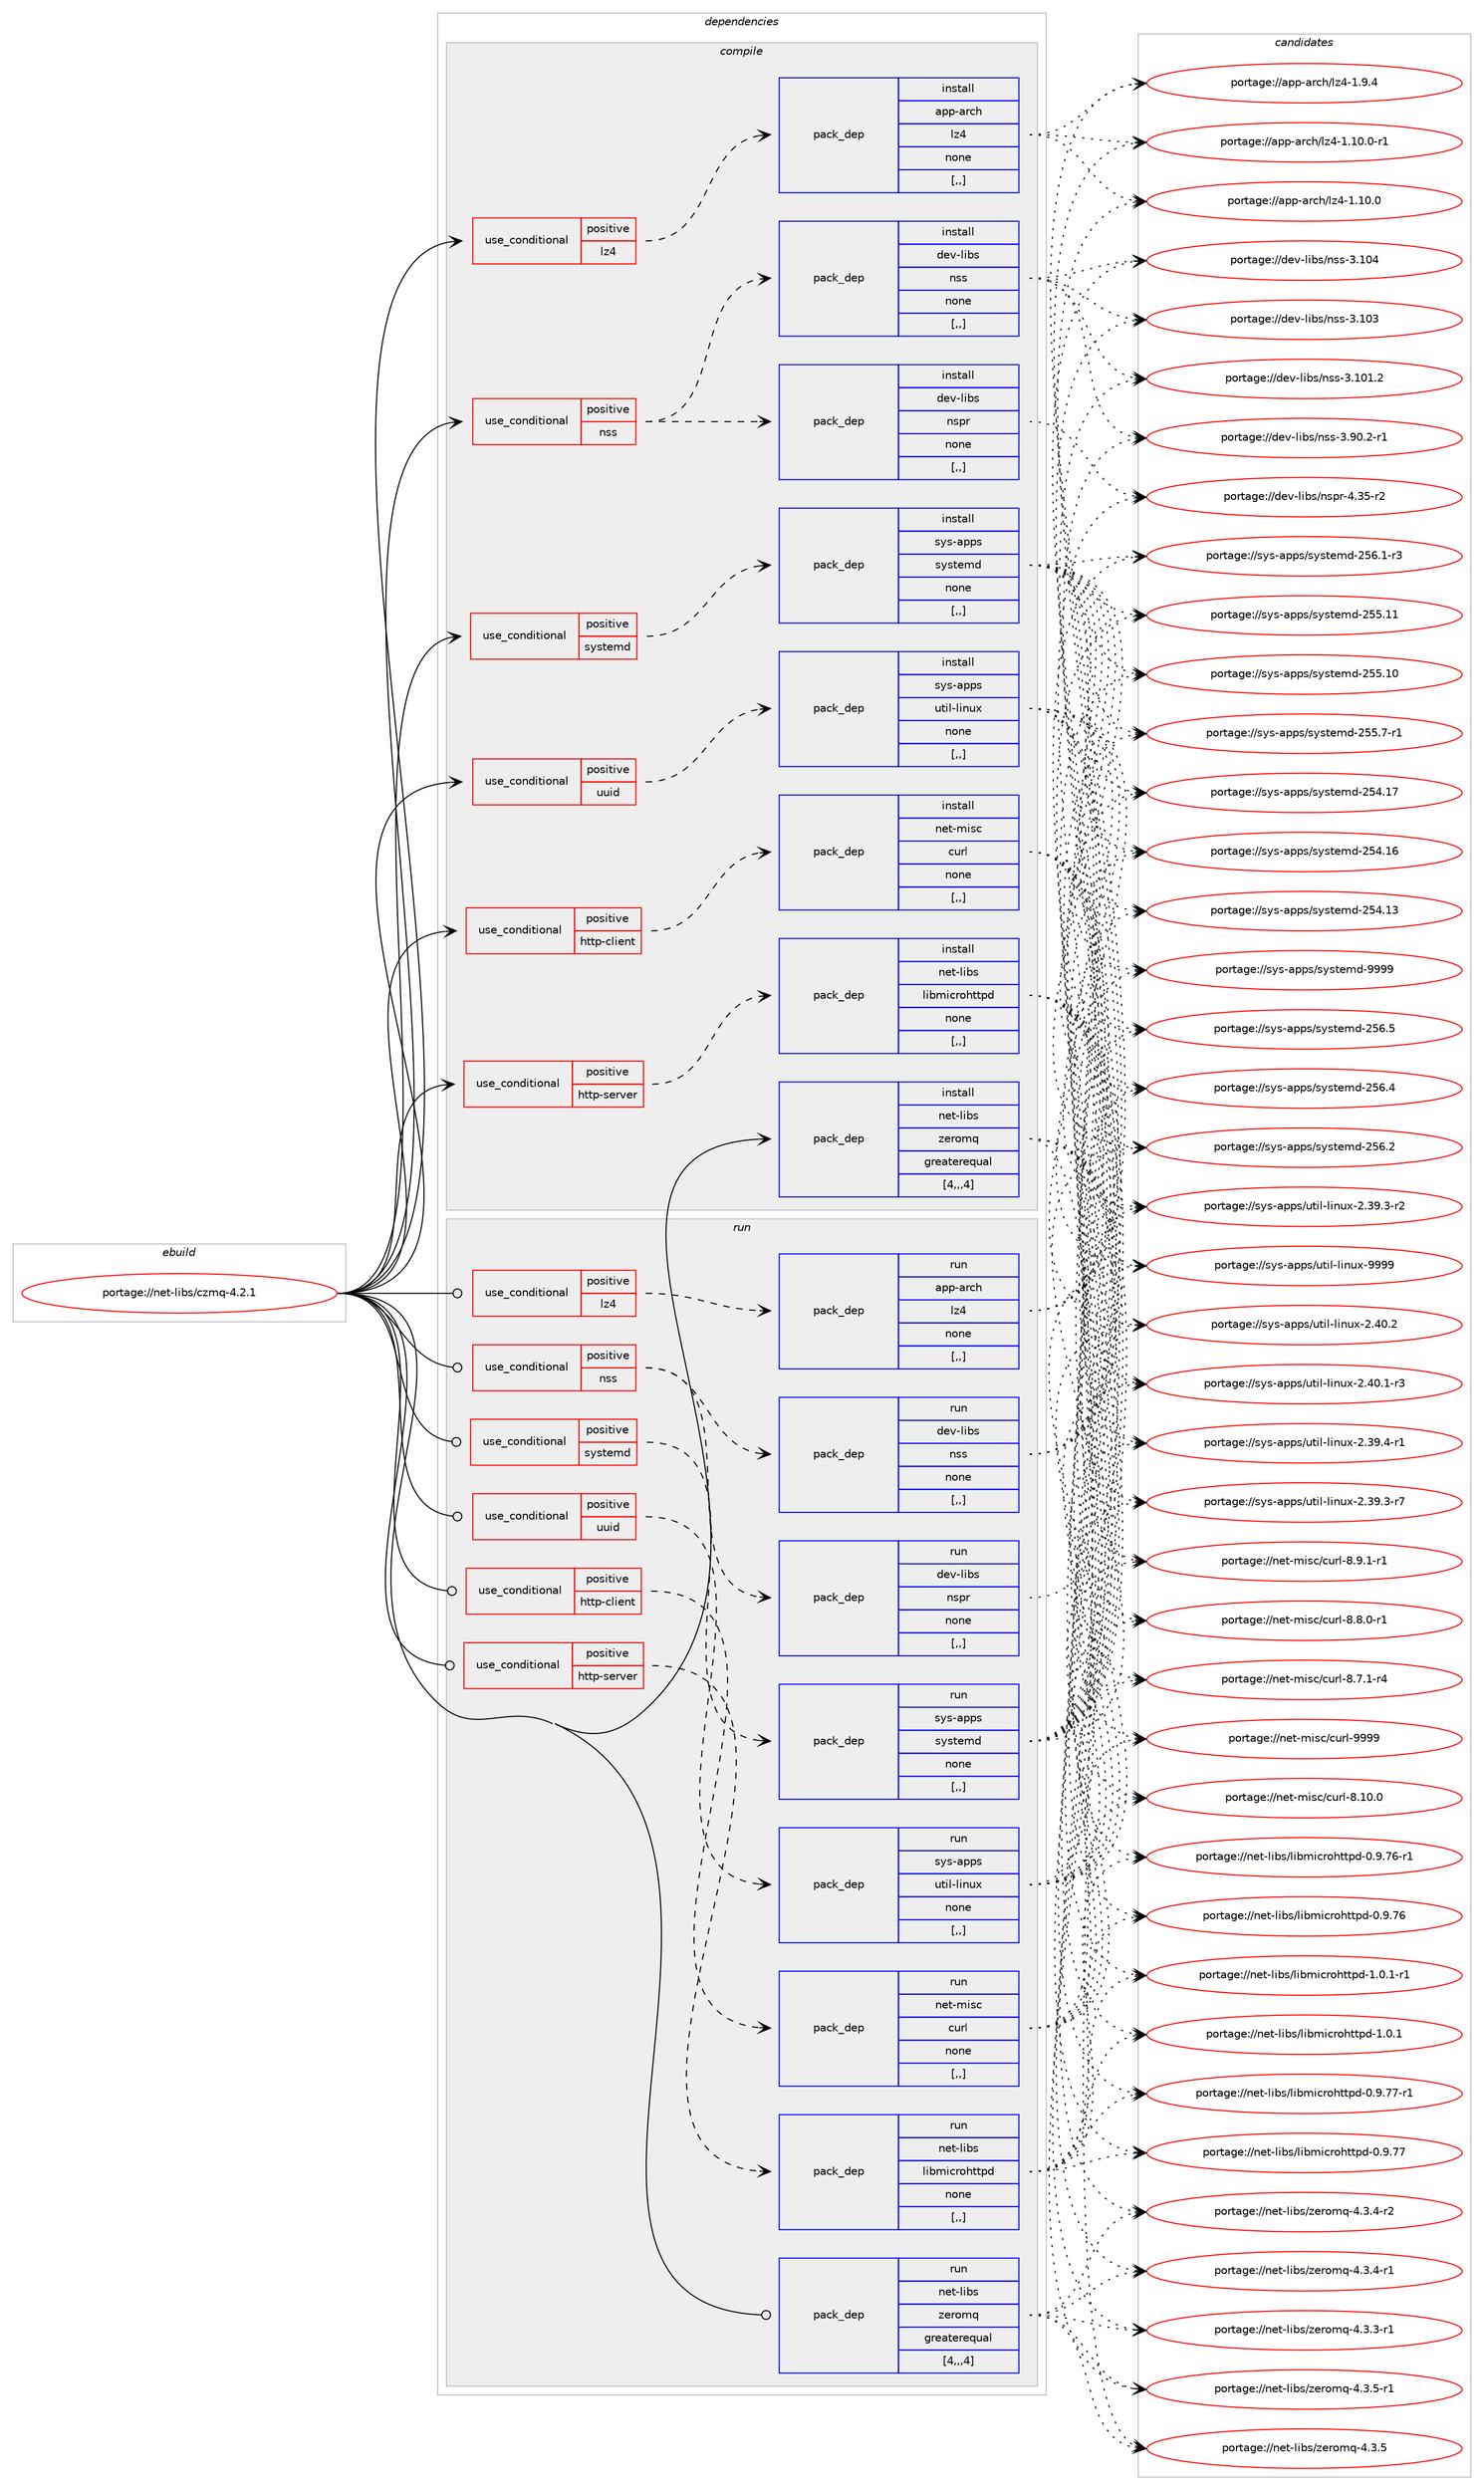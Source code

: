 digraph prolog {

# *************
# Graph options
# *************

newrank=true;
concentrate=true;
compound=true;
graph [rankdir=LR,fontname=Helvetica,fontsize=10,ranksep=1.5];#, ranksep=2.5, nodesep=0.2];
edge  [arrowhead=vee];
node  [fontname=Helvetica,fontsize=10];

# **********
# The ebuild
# **********

subgraph cluster_leftcol {
color=gray;
label=<<i>ebuild</i>>;
id [label="portage://net-libs/czmq-4.2.1", color=red, width=4, href="../net-libs/czmq-4.2.1.svg"];
}

# ****************
# The dependencies
# ****************

subgraph cluster_midcol {
color=gray;
label=<<i>dependencies</i>>;
subgraph cluster_compile {
fillcolor="#eeeeee";
style=filled;
label=<<i>compile</i>>;
subgraph cond2479 {
dependency6404 [label=<<TABLE BORDER="0" CELLBORDER="1" CELLSPACING="0" CELLPADDING="4"><TR><TD ROWSPAN="3" CELLPADDING="10">use_conditional</TD></TR><TR><TD>positive</TD></TR><TR><TD>http-client</TD></TR></TABLE>>, shape=none, color=red];
subgraph pack3908 {
dependency6405 [label=<<TABLE BORDER="0" CELLBORDER="1" CELLSPACING="0" CELLPADDING="4" WIDTH="220"><TR><TD ROWSPAN="6" CELLPADDING="30">pack_dep</TD></TR><TR><TD WIDTH="110">install</TD></TR><TR><TD>net-misc</TD></TR><TR><TD>curl</TD></TR><TR><TD>none</TD></TR><TR><TD>[,,]</TD></TR></TABLE>>, shape=none, color=blue];
}
dependency6404:e -> dependency6405:w [weight=20,style="dashed",arrowhead="vee"];
}
id:e -> dependency6404:w [weight=20,style="solid",arrowhead="vee"];
subgraph cond2480 {
dependency6406 [label=<<TABLE BORDER="0" CELLBORDER="1" CELLSPACING="0" CELLPADDING="4"><TR><TD ROWSPAN="3" CELLPADDING="10">use_conditional</TD></TR><TR><TD>positive</TD></TR><TR><TD>http-server</TD></TR></TABLE>>, shape=none, color=red];
subgraph pack3909 {
dependency6407 [label=<<TABLE BORDER="0" CELLBORDER="1" CELLSPACING="0" CELLPADDING="4" WIDTH="220"><TR><TD ROWSPAN="6" CELLPADDING="30">pack_dep</TD></TR><TR><TD WIDTH="110">install</TD></TR><TR><TD>net-libs</TD></TR><TR><TD>libmicrohttpd</TD></TR><TR><TD>none</TD></TR><TR><TD>[,,]</TD></TR></TABLE>>, shape=none, color=blue];
}
dependency6406:e -> dependency6407:w [weight=20,style="dashed",arrowhead="vee"];
}
id:e -> dependency6406:w [weight=20,style="solid",arrowhead="vee"];
subgraph cond2481 {
dependency6408 [label=<<TABLE BORDER="0" CELLBORDER="1" CELLSPACING="0" CELLPADDING="4"><TR><TD ROWSPAN="3" CELLPADDING="10">use_conditional</TD></TR><TR><TD>positive</TD></TR><TR><TD>lz4</TD></TR></TABLE>>, shape=none, color=red];
subgraph pack3910 {
dependency6409 [label=<<TABLE BORDER="0" CELLBORDER="1" CELLSPACING="0" CELLPADDING="4" WIDTH="220"><TR><TD ROWSPAN="6" CELLPADDING="30">pack_dep</TD></TR><TR><TD WIDTH="110">install</TD></TR><TR><TD>app-arch</TD></TR><TR><TD>lz4</TD></TR><TR><TD>none</TD></TR><TR><TD>[,,]</TD></TR></TABLE>>, shape=none, color=blue];
}
dependency6408:e -> dependency6409:w [weight=20,style="dashed",arrowhead="vee"];
}
id:e -> dependency6408:w [weight=20,style="solid",arrowhead="vee"];
subgraph cond2482 {
dependency6410 [label=<<TABLE BORDER="0" CELLBORDER="1" CELLSPACING="0" CELLPADDING="4"><TR><TD ROWSPAN="3" CELLPADDING="10">use_conditional</TD></TR><TR><TD>positive</TD></TR><TR><TD>nss</TD></TR></TABLE>>, shape=none, color=red];
subgraph pack3911 {
dependency6411 [label=<<TABLE BORDER="0" CELLBORDER="1" CELLSPACING="0" CELLPADDING="4" WIDTH="220"><TR><TD ROWSPAN="6" CELLPADDING="30">pack_dep</TD></TR><TR><TD WIDTH="110">install</TD></TR><TR><TD>dev-libs</TD></TR><TR><TD>nspr</TD></TR><TR><TD>none</TD></TR><TR><TD>[,,]</TD></TR></TABLE>>, shape=none, color=blue];
}
dependency6410:e -> dependency6411:w [weight=20,style="dashed",arrowhead="vee"];
subgraph pack3912 {
dependency6412 [label=<<TABLE BORDER="0" CELLBORDER="1" CELLSPACING="0" CELLPADDING="4" WIDTH="220"><TR><TD ROWSPAN="6" CELLPADDING="30">pack_dep</TD></TR><TR><TD WIDTH="110">install</TD></TR><TR><TD>dev-libs</TD></TR><TR><TD>nss</TD></TR><TR><TD>none</TD></TR><TR><TD>[,,]</TD></TR></TABLE>>, shape=none, color=blue];
}
dependency6410:e -> dependency6412:w [weight=20,style="dashed",arrowhead="vee"];
}
id:e -> dependency6410:w [weight=20,style="solid",arrowhead="vee"];
subgraph cond2483 {
dependency6413 [label=<<TABLE BORDER="0" CELLBORDER="1" CELLSPACING="0" CELLPADDING="4"><TR><TD ROWSPAN="3" CELLPADDING="10">use_conditional</TD></TR><TR><TD>positive</TD></TR><TR><TD>systemd</TD></TR></TABLE>>, shape=none, color=red];
subgraph pack3913 {
dependency6414 [label=<<TABLE BORDER="0" CELLBORDER="1" CELLSPACING="0" CELLPADDING="4" WIDTH="220"><TR><TD ROWSPAN="6" CELLPADDING="30">pack_dep</TD></TR><TR><TD WIDTH="110">install</TD></TR><TR><TD>sys-apps</TD></TR><TR><TD>systemd</TD></TR><TR><TD>none</TD></TR><TR><TD>[,,]</TD></TR></TABLE>>, shape=none, color=blue];
}
dependency6413:e -> dependency6414:w [weight=20,style="dashed",arrowhead="vee"];
}
id:e -> dependency6413:w [weight=20,style="solid",arrowhead="vee"];
subgraph cond2484 {
dependency6415 [label=<<TABLE BORDER="0" CELLBORDER="1" CELLSPACING="0" CELLPADDING="4"><TR><TD ROWSPAN="3" CELLPADDING="10">use_conditional</TD></TR><TR><TD>positive</TD></TR><TR><TD>uuid</TD></TR></TABLE>>, shape=none, color=red];
subgraph pack3914 {
dependency6416 [label=<<TABLE BORDER="0" CELLBORDER="1" CELLSPACING="0" CELLPADDING="4" WIDTH="220"><TR><TD ROWSPAN="6" CELLPADDING="30">pack_dep</TD></TR><TR><TD WIDTH="110">install</TD></TR><TR><TD>sys-apps</TD></TR><TR><TD>util-linux</TD></TR><TR><TD>none</TD></TR><TR><TD>[,,]</TD></TR></TABLE>>, shape=none, color=blue];
}
dependency6415:e -> dependency6416:w [weight=20,style="dashed",arrowhead="vee"];
}
id:e -> dependency6415:w [weight=20,style="solid",arrowhead="vee"];
subgraph pack3915 {
dependency6417 [label=<<TABLE BORDER="0" CELLBORDER="1" CELLSPACING="0" CELLPADDING="4" WIDTH="220"><TR><TD ROWSPAN="6" CELLPADDING="30">pack_dep</TD></TR><TR><TD WIDTH="110">install</TD></TR><TR><TD>net-libs</TD></TR><TR><TD>zeromq</TD></TR><TR><TD>greaterequal</TD></TR><TR><TD>[4,,,4]</TD></TR></TABLE>>, shape=none, color=blue];
}
id:e -> dependency6417:w [weight=20,style="solid",arrowhead="vee"];
}
subgraph cluster_compileandrun {
fillcolor="#eeeeee";
style=filled;
label=<<i>compile and run</i>>;
}
subgraph cluster_run {
fillcolor="#eeeeee";
style=filled;
label=<<i>run</i>>;
subgraph cond2485 {
dependency6418 [label=<<TABLE BORDER="0" CELLBORDER="1" CELLSPACING="0" CELLPADDING="4"><TR><TD ROWSPAN="3" CELLPADDING="10">use_conditional</TD></TR><TR><TD>positive</TD></TR><TR><TD>http-client</TD></TR></TABLE>>, shape=none, color=red];
subgraph pack3916 {
dependency6419 [label=<<TABLE BORDER="0" CELLBORDER="1" CELLSPACING="0" CELLPADDING="4" WIDTH="220"><TR><TD ROWSPAN="6" CELLPADDING="30">pack_dep</TD></TR><TR><TD WIDTH="110">run</TD></TR><TR><TD>net-misc</TD></TR><TR><TD>curl</TD></TR><TR><TD>none</TD></TR><TR><TD>[,,]</TD></TR></TABLE>>, shape=none, color=blue];
}
dependency6418:e -> dependency6419:w [weight=20,style="dashed",arrowhead="vee"];
}
id:e -> dependency6418:w [weight=20,style="solid",arrowhead="odot"];
subgraph cond2486 {
dependency6420 [label=<<TABLE BORDER="0" CELLBORDER="1" CELLSPACING="0" CELLPADDING="4"><TR><TD ROWSPAN="3" CELLPADDING="10">use_conditional</TD></TR><TR><TD>positive</TD></TR><TR><TD>http-server</TD></TR></TABLE>>, shape=none, color=red];
subgraph pack3917 {
dependency6421 [label=<<TABLE BORDER="0" CELLBORDER="1" CELLSPACING="0" CELLPADDING="4" WIDTH="220"><TR><TD ROWSPAN="6" CELLPADDING="30">pack_dep</TD></TR><TR><TD WIDTH="110">run</TD></TR><TR><TD>net-libs</TD></TR><TR><TD>libmicrohttpd</TD></TR><TR><TD>none</TD></TR><TR><TD>[,,]</TD></TR></TABLE>>, shape=none, color=blue];
}
dependency6420:e -> dependency6421:w [weight=20,style="dashed",arrowhead="vee"];
}
id:e -> dependency6420:w [weight=20,style="solid",arrowhead="odot"];
subgraph cond2487 {
dependency6422 [label=<<TABLE BORDER="0" CELLBORDER="1" CELLSPACING="0" CELLPADDING="4"><TR><TD ROWSPAN="3" CELLPADDING="10">use_conditional</TD></TR><TR><TD>positive</TD></TR><TR><TD>lz4</TD></TR></TABLE>>, shape=none, color=red];
subgraph pack3918 {
dependency6423 [label=<<TABLE BORDER="0" CELLBORDER="1" CELLSPACING="0" CELLPADDING="4" WIDTH="220"><TR><TD ROWSPAN="6" CELLPADDING="30">pack_dep</TD></TR><TR><TD WIDTH="110">run</TD></TR><TR><TD>app-arch</TD></TR><TR><TD>lz4</TD></TR><TR><TD>none</TD></TR><TR><TD>[,,]</TD></TR></TABLE>>, shape=none, color=blue];
}
dependency6422:e -> dependency6423:w [weight=20,style="dashed",arrowhead="vee"];
}
id:e -> dependency6422:w [weight=20,style="solid",arrowhead="odot"];
subgraph cond2488 {
dependency6424 [label=<<TABLE BORDER="0" CELLBORDER="1" CELLSPACING="0" CELLPADDING="4"><TR><TD ROWSPAN="3" CELLPADDING="10">use_conditional</TD></TR><TR><TD>positive</TD></TR><TR><TD>nss</TD></TR></TABLE>>, shape=none, color=red];
subgraph pack3919 {
dependency6425 [label=<<TABLE BORDER="0" CELLBORDER="1" CELLSPACING="0" CELLPADDING="4" WIDTH="220"><TR><TD ROWSPAN="6" CELLPADDING="30">pack_dep</TD></TR><TR><TD WIDTH="110">run</TD></TR><TR><TD>dev-libs</TD></TR><TR><TD>nspr</TD></TR><TR><TD>none</TD></TR><TR><TD>[,,]</TD></TR></TABLE>>, shape=none, color=blue];
}
dependency6424:e -> dependency6425:w [weight=20,style="dashed",arrowhead="vee"];
subgraph pack3920 {
dependency6426 [label=<<TABLE BORDER="0" CELLBORDER="1" CELLSPACING="0" CELLPADDING="4" WIDTH="220"><TR><TD ROWSPAN="6" CELLPADDING="30">pack_dep</TD></TR><TR><TD WIDTH="110">run</TD></TR><TR><TD>dev-libs</TD></TR><TR><TD>nss</TD></TR><TR><TD>none</TD></TR><TR><TD>[,,]</TD></TR></TABLE>>, shape=none, color=blue];
}
dependency6424:e -> dependency6426:w [weight=20,style="dashed",arrowhead="vee"];
}
id:e -> dependency6424:w [weight=20,style="solid",arrowhead="odot"];
subgraph cond2489 {
dependency6427 [label=<<TABLE BORDER="0" CELLBORDER="1" CELLSPACING="0" CELLPADDING="4"><TR><TD ROWSPAN="3" CELLPADDING="10">use_conditional</TD></TR><TR><TD>positive</TD></TR><TR><TD>systemd</TD></TR></TABLE>>, shape=none, color=red];
subgraph pack3921 {
dependency6428 [label=<<TABLE BORDER="0" CELLBORDER="1" CELLSPACING="0" CELLPADDING="4" WIDTH="220"><TR><TD ROWSPAN="6" CELLPADDING="30">pack_dep</TD></TR><TR><TD WIDTH="110">run</TD></TR><TR><TD>sys-apps</TD></TR><TR><TD>systemd</TD></TR><TR><TD>none</TD></TR><TR><TD>[,,]</TD></TR></TABLE>>, shape=none, color=blue];
}
dependency6427:e -> dependency6428:w [weight=20,style="dashed",arrowhead="vee"];
}
id:e -> dependency6427:w [weight=20,style="solid",arrowhead="odot"];
subgraph cond2490 {
dependency6429 [label=<<TABLE BORDER="0" CELLBORDER="1" CELLSPACING="0" CELLPADDING="4"><TR><TD ROWSPAN="3" CELLPADDING="10">use_conditional</TD></TR><TR><TD>positive</TD></TR><TR><TD>uuid</TD></TR></TABLE>>, shape=none, color=red];
subgraph pack3922 {
dependency6430 [label=<<TABLE BORDER="0" CELLBORDER="1" CELLSPACING="0" CELLPADDING="4" WIDTH="220"><TR><TD ROWSPAN="6" CELLPADDING="30">pack_dep</TD></TR><TR><TD WIDTH="110">run</TD></TR><TR><TD>sys-apps</TD></TR><TR><TD>util-linux</TD></TR><TR><TD>none</TD></TR><TR><TD>[,,]</TD></TR></TABLE>>, shape=none, color=blue];
}
dependency6429:e -> dependency6430:w [weight=20,style="dashed",arrowhead="vee"];
}
id:e -> dependency6429:w [weight=20,style="solid",arrowhead="odot"];
subgraph pack3923 {
dependency6431 [label=<<TABLE BORDER="0" CELLBORDER="1" CELLSPACING="0" CELLPADDING="4" WIDTH="220"><TR><TD ROWSPAN="6" CELLPADDING="30">pack_dep</TD></TR><TR><TD WIDTH="110">run</TD></TR><TR><TD>net-libs</TD></TR><TR><TD>zeromq</TD></TR><TR><TD>greaterequal</TD></TR><TR><TD>[4,,,4]</TD></TR></TABLE>>, shape=none, color=blue];
}
id:e -> dependency6431:w [weight=20,style="solid",arrowhead="odot"];
}
}

# **************
# The candidates
# **************

subgraph cluster_choices {
rank=same;
color=gray;
label=<<i>candidates</i>>;

subgraph choice3908 {
color=black;
nodesep=1;
choice110101116451091051159947991171141084557575757 [label="portage://net-misc/curl-9999", color=red, width=4,href="../net-misc/curl-9999.svg"];
choice1101011164510910511599479911711410845564649484648 [label="portage://net-misc/curl-8.10.0", color=red, width=4,href="../net-misc/curl-8.10.0.svg"];
choice110101116451091051159947991171141084556465746494511449 [label="portage://net-misc/curl-8.9.1-r1", color=red, width=4,href="../net-misc/curl-8.9.1-r1.svg"];
choice110101116451091051159947991171141084556465646484511449 [label="portage://net-misc/curl-8.8.0-r1", color=red, width=4,href="../net-misc/curl-8.8.0-r1.svg"];
choice110101116451091051159947991171141084556465546494511452 [label="portage://net-misc/curl-8.7.1-r4", color=red, width=4,href="../net-misc/curl-8.7.1-r4.svg"];
dependency6405:e -> choice110101116451091051159947991171141084557575757:w [style=dotted,weight="100"];
dependency6405:e -> choice1101011164510910511599479911711410845564649484648:w [style=dotted,weight="100"];
dependency6405:e -> choice110101116451091051159947991171141084556465746494511449:w [style=dotted,weight="100"];
dependency6405:e -> choice110101116451091051159947991171141084556465646484511449:w [style=dotted,weight="100"];
dependency6405:e -> choice110101116451091051159947991171141084556465546494511452:w [style=dotted,weight="100"];
}
subgraph choice3909 {
color=black;
nodesep=1;
choice11010111645108105981154710810598109105991141111041161161121004549464846494511449 [label="portage://net-libs/libmicrohttpd-1.0.1-r1", color=red, width=4,href="../net-libs/libmicrohttpd-1.0.1-r1.svg"];
choice1101011164510810598115471081059810910599114111104116116112100454946484649 [label="portage://net-libs/libmicrohttpd-1.0.1", color=red, width=4,href="../net-libs/libmicrohttpd-1.0.1.svg"];
choice1101011164510810598115471081059810910599114111104116116112100454846574655554511449 [label="portage://net-libs/libmicrohttpd-0.9.77-r1", color=red, width=4,href="../net-libs/libmicrohttpd-0.9.77-r1.svg"];
choice110101116451081059811547108105981091059911411110411611611210045484657465555 [label="portage://net-libs/libmicrohttpd-0.9.77", color=red, width=4,href="../net-libs/libmicrohttpd-0.9.77.svg"];
choice1101011164510810598115471081059810910599114111104116116112100454846574655544511449 [label="portage://net-libs/libmicrohttpd-0.9.76-r1", color=red, width=4,href="../net-libs/libmicrohttpd-0.9.76-r1.svg"];
choice110101116451081059811547108105981091059911411110411611611210045484657465554 [label="portage://net-libs/libmicrohttpd-0.9.76", color=red, width=4,href="../net-libs/libmicrohttpd-0.9.76.svg"];
dependency6407:e -> choice11010111645108105981154710810598109105991141111041161161121004549464846494511449:w [style=dotted,weight="100"];
dependency6407:e -> choice1101011164510810598115471081059810910599114111104116116112100454946484649:w [style=dotted,weight="100"];
dependency6407:e -> choice1101011164510810598115471081059810910599114111104116116112100454846574655554511449:w [style=dotted,weight="100"];
dependency6407:e -> choice110101116451081059811547108105981091059911411110411611611210045484657465555:w [style=dotted,weight="100"];
dependency6407:e -> choice1101011164510810598115471081059810910599114111104116116112100454846574655544511449:w [style=dotted,weight="100"];
dependency6407:e -> choice110101116451081059811547108105981091059911411110411611611210045484657465554:w [style=dotted,weight="100"];
}
subgraph choice3910 {
color=black;
nodesep=1;
choice971121124597114991044710812252454946494846484511449 [label="portage://app-arch/lz4-1.10.0-r1", color=red, width=4,href="../app-arch/lz4-1.10.0-r1.svg"];
choice97112112459711499104471081225245494649484648 [label="portage://app-arch/lz4-1.10.0", color=red, width=4,href="../app-arch/lz4-1.10.0.svg"];
choice971121124597114991044710812252454946574652 [label="portage://app-arch/lz4-1.9.4", color=red, width=4,href="../app-arch/lz4-1.9.4.svg"];
dependency6409:e -> choice971121124597114991044710812252454946494846484511449:w [style=dotted,weight="100"];
dependency6409:e -> choice97112112459711499104471081225245494649484648:w [style=dotted,weight="100"];
dependency6409:e -> choice971121124597114991044710812252454946574652:w [style=dotted,weight="100"];
}
subgraph choice3911 {
color=black;
nodesep=1;
choice10010111845108105981154711011511211445524651534511450 [label="portage://dev-libs/nspr-4.35-r2", color=red, width=4,href="../dev-libs/nspr-4.35-r2.svg"];
dependency6411:e -> choice10010111845108105981154711011511211445524651534511450:w [style=dotted,weight="100"];
}
subgraph choice3912 {
color=black;
nodesep=1;
choice100101118451081059811547110115115455146494852 [label="portage://dev-libs/nss-3.104", color=red, width=4,href="../dev-libs/nss-3.104.svg"];
choice100101118451081059811547110115115455146494851 [label="portage://dev-libs/nss-3.103", color=red, width=4,href="../dev-libs/nss-3.103.svg"];
choice1001011184510810598115471101151154551464948494650 [label="portage://dev-libs/nss-3.101.2", color=red, width=4,href="../dev-libs/nss-3.101.2.svg"];
choice100101118451081059811547110115115455146574846504511449 [label="portage://dev-libs/nss-3.90.2-r1", color=red, width=4,href="../dev-libs/nss-3.90.2-r1.svg"];
dependency6412:e -> choice100101118451081059811547110115115455146494852:w [style=dotted,weight="100"];
dependency6412:e -> choice100101118451081059811547110115115455146494851:w [style=dotted,weight="100"];
dependency6412:e -> choice1001011184510810598115471101151154551464948494650:w [style=dotted,weight="100"];
dependency6412:e -> choice100101118451081059811547110115115455146574846504511449:w [style=dotted,weight="100"];
}
subgraph choice3913 {
color=black;
nodesep=1;
choice1151211154597112112115471151211151161011091004557575757 [label="portage://sys-apps/systemd-9999", color=red, width=4,href="../sys-apps/systemd-9999.svg"];
choice115121115459711211211547115121115116101109100455053544653 [label="portage://sys-apps/systemd-256.5", color=red, width=4,href="../sys-apps/systemd-256.5.svg"];
choice115121115459711211211547115121115116101109100455053544652 [label="portage://sys-apps/systemd-256.4", color=red, width=4,href="../sys-apps/systemd-256.4.svg"];
choice115121115459711211211547115121115116101109100455053544650 [label="portage://sys-apps/systemd-256.2", color=red, width=4,href="../sys-apps/systemd-256.2.svg"];
choice1151211154597112112115471151211151161011091004550535446494511451 [label="portage://sys-apps/systemd-256.1-r3", color=red, width=4,href="../sys-apps/systemd-256.1-r3.svg"];
choice11512111545971121121154711512111511610110910045505353464949 [label="portage://sys-apps/systemd-255.11", color=red, width=4,href="../sys-apps/systemd-255.11.svg"];
choice11512111545971121121154711512111511610110910045505353464948 [label="portage://sys-apps/systemd-255.10", color=red, width=4,href="../sys-apps/systemd-255.10.svg"];
choice1151211154597112112115471151211151161011091004550535346554511449 [label="portage://sys-apps/systemd-255.7-r1", color=red, width=4,href="../sys-apps/systemd-255.7-r1.svg"];
choice11512111545971121121154711512111511610110910045505352464955 [label="portage://sys-apps/systemd-254.17", color=red, width=4,href="../sys-apps/systemd-254.17.svg"];
choice11512111545971121121154711512111511610110910045505352464954 [label="portage://sys-apps/systemd-254.16", color=red, width=4,href="../sys-apps/systemd-254.16.svg"];
choice11512111545971121121154711512111511610110910045505352464951 [label="portage://sys-apps/systemd-254.13", color=red, width=4,href="../sys-apps/systemd-254.13.svg"];
dependency6414:e -> choice1151211154597112112115471151211151161011091004557575757:w [style=dotted,weight="100"];
dependency6414:e -> choice115121115459711211211547115121115116101109100455053544653:w [style=dotted,weight="100"];
dependency6414:e -> choice115121115459711211211547115121115116101109100455053544652:w [style=dotted,weight="100"];
dependency6414:e -> choice115121115459711211211547115121115116101109100455053544650:w [style=dotted,weight="100"];
dependency6414:e -> choice1151211154597112112115471151211151161011091004550535446494511451:w [style=dotted,weight="100"];
dependency6414:e -> choice11512111545971121121154711512111511610110910045505353464949:w [style=dotted,weight="100"];
dependency6414:e -> choice11512111545971121121154711512111511610110910045505353464948:w [style=dotted,weight="100"];
dependency6414:e -> choice1151211154597112112115471151211151161011091004550535346554511449:w [style=dotted,weight="100"];
dependency6414:e -> choice11512111545971121121154711512111511610110910045505352464955:w [style=dotted,weight="100"];
dependency6414:e -> choice11512111545971121121154711512111511610110910045505352464954:w [style=dotted,weight="100"];
dependency6414:e -> choice11512111545971121121154711512111511610110910045505352464951:w [style=dotted,weight="100"];
}
subgraph choice3914 {
color=black;
nodesep=1;
choice115121115459711211211547117116105108451081051101171204557575757 [label="portage://sys-apps/util-linux-9999", color=red, width=4,href="../sys-apps/util-linux-9999.svg"];
choice1151211154597112112115471171161051084510810511011712045504652484650 [label="portage://sys-apps/util-linux-2.40.2", color=red, width=4,href="../sys-apps/util-linux-2.40.2.svg"];
choice11512111545971121121154711711610510845108105110117120455046524846494511451 [label="portage://sys-apps/util-linux-2.40.1-r3", color=red, width=4,href="../sys-apps/util-linux-2.40.1-r3.svg"];
choice11512111545971121121154711711610510845108105110117120455046515746524511449 [label="portage://sys-apps/util-linux-2.39.4-r1", color=red, width=4,href="../sys-apps/util-linux-2.39.4-r1.svg"];
choice11512111545971121121154711711610510845108105110117120455046515746514511455 [label="portage://sys-apps/util-linux-2.39.3-r7", color=red, width=4,href="../sys-apps/util-linux-2.39.3-r7.svg"];
choice11512111545971121121154711711610510845108105110117120455046515746514511450 [label="portage://sys-apps/util-linux-2.39.3-r2", color=red, width=4,href="../sys-apps/util-linux-2.39.3-r2.svg"];
dependency6416:e -> choice115121115459711211211547117116105108451081051101171204557575757:w [style=dotted,weight="100"];
dependency6416:e -> choice1151211154597112112115471171161051084510810511011712045504652484650:w [style=dotted,weight="100"];
dependency6416:e -> choice11512111545971121121154711711610510845108105110117120455046524846494511451:w [style=dotted,weight="100"];
dependency6416:e -> choice11512111545971121121154711711610510845108105110117120455046515746524511449:w [style=dotted,weight="100"];
dependency6416:e -> choice11512111545971121121154711711610510845108105110117120455046515746514511455:w [style=dotted,weight="100"];
dependency6416:e -> choice11512111545971121121154711711610510845108105110117120455046515746514511450:w [style=dotted,weight="100"];
}
subgraph choice3915 {
color=black;
nodesep=1;
choice1101011164510810598115471221011141111091134552465146534511449 [label="portage://net-libs/zeromq-4.3.5-r1", color=red, width=4,href="../net-libs/zeromq-4.3.5-r1.svg"];
choice110101116451081059811547122101114111109113455246514653 [label="portage://net-libs/zeromq-4.3.5", color=red, width=4,href="../net-libs/zeromq-4.3.5.svg"];
choice1101011164510810598115471221011141111091134552465146524511450 [label="portage://net-libs/zeromq-4.3.4-r2", color=red, width=4,href="../net-libs/zeromq-4.3.4-r2.svg"];
choice1101011164510810598115471221011141111091134552465146524511449 [label="portage://net-libs/zeromq-4.3.4-r1", color=red, width=4,href="../net-libs/zeromq-4.3.4-r1.svg"];
choice1101011164510810598115471221011141111091134552465146514511449 [label="portage://net-libs/zeromq-4.3.3-r1", color=red, width=4,href="../net-libs/zeromq-4.3.3-r1.svg"];
dependency6417:e -> choice1101011164510810598115471221011141111091134552465146534511449:w [style=dotted,weight="100"];
dependency6417:e -> choice110101116451081059811547122101114111109113455246514653:w [style=dotted,weight="100"];
dependency6417:e -> choice1101011164510810598115471221011141111091134552465146524511450:w [style=dotted,weight="100"];
dependency6417:e -> choice1101011164510810598115471221011141111091134552465146524511449:w [style=dotted,weight="100"];
dependency6417:e -> choice1101011164510810598115471221011141111091134552465146514511449:w [style=dotted,weight="100"];
}
subgraph choice3916 {
color=black;
nodesep=1;
choice110101116451091051159947991171141084557575757 [label="portage://net-misc/curl-9999", color=red, width=4,href="../net-misc/curl-9999.svg"];
choice1101011164510910511599479911711410845564649484648 [label="portage://net-misc/curl-8.10.0", color=red, width=4,href="../net-misc/curl-8.10.0.svg"];
choice110101116451091051159947991171141084556465746494511449 [label="portage://net-misc/curl-8.9.1-r1", color=red, width=4,href="../net-misc/curl-8.9.1-r1.svg"];
choice110101116451091051159947991171141084556465646484511449 [label="portage://net-misc/curl-8.8.0-r1", color=red, width=4,href="../net-misc/curl-8.8.0-r1.svg"];
choice110101116451091051159947991171141084556465546494511452 [label="portage://net-misc/curl-8.7.1-r4", color=red, width=4,href="../net-misc/curl-8.7.1-r4.svg"];
dependency6419:e -> choice110101116451091051159947991171141084557575757:w [style=dotted,weight="100"];
dependency6419:e -> choice1101011164510910511599479911711410845564649484648:w [style=dotted,weight="100"];
dependency6419:e -> choice110101116451091051159947991171141084556465746494511449:w [style=dotted,weight="100"];
dependency6419:e -> choice110101116451091051159947991171141084556465646484511449:w [style=dotted,weight="100"];
dependency6419:e -> choice110101116451091051159947991171141084556465546494511452:w [style=dotted,weight="100"];
}
subgraph choice3917 {
color=black;
nodesep=1;
choice11010111645108105981154710810598109105991141111041161161121004549464846494511449 [label="portage://net-libs/libmicrohttpd-1.0.1-r1", color=red, width=4,href="../net-libs/libmicrohttpd-1.0.1-r1.svg"];
choice1101011164510810598115471081059810910599114111104116116112100454946484649 [label="portage://net-libs/libmicrohttpd-1.0.1", color=red, width=4,href="../net-libs/libmicrohttpd-1.0.1.svg"];
choice1101011164510810598115471081059810910599114111104116116112100454846574655554511449 [label="portage://net-libs/libmicrohttpd-0.9.77-r1", color=red, width=4,href="../net-libs/libmicrohttpd-0.9.77-r1.svg"];
choice110101116451081059811547108105981091059911411110411611611210045484657465555 [label="portage://net-libs/libmicrohttpd-0.9.77", color=red, width=4,href="../net-libs/libmicrohttpd-0.9.77.svg"];
choice1101011164510810598115471081059810910599114111104116116112100454846574655544511449 [label="portage://net-libs/libmicrohttpd-0.9.76-r1", color=red, width=4,href="../net-libs/libmicrohttpd-0.9.76-r1.svg"];
choice110101116451081059811547108105981091059911411110411611611210045484657465554 [label="portage://net-libs/libmicrohttpd-0.9.76", color=red, width=4,href="../net-libs/libmicrohttpd-0.9.76.svg"];
dependency6421:e -> choice11010111645108105981154710810598109105991141111041161161121004549464846494511449:w [style=dotted,weight="100"];
dependency6421:e -> choice1101011164510810598115471081059810910599114111104116116112100454946484649:w [style=dotted,weight="100"];
dependency6421:e -> choice1101011164510810598115471081059810910599114111104116116112100454846574655554511449:w [style=dotted,weight="100"];
dependency6421:e -> choice110101116451081059811547108105981091059911411110411611611210045484657465555:w [style=dotted,weight="100"];
dependency6421:e -> choice1101011164510810598115471081059810910599114111104116116112100454846574655544511449:w [style=dotted,weight="100"];
dependency6421:e -> choice110101116451081059811547108105981091059911411110411611611210045484657465554:w [style=dotted,weight="100"];
}
subgraph choice3918 {
color=black;
nodesep=1;
choice971121124597114991044710812252454946494846484511449 [label="portage://app-arch/lz4-1.10.0-r1", color=red, width=4,href="../app-arch/lz4-1.10.0-r1.svg"];
choice97112112459711499104471081225245494649484648 [label="portage://app-arch/lz4-1.10.0", color=red, width=4,href="../app-arch/lz4-1.10.0.svg"];
choice971121124597114991044710812252454946574652 [label="portage://app-arch/lz4-1.9.4", color=red, width=4,href="../app-arch/lz4-1.9.4.svg"];
dependency6423:e -> choice971121124597114991044710812252454946494846484511449:w [style=dotted,weight="100"];
dependency6423:e -> choice97112112459711499104471081225245494649484648:w [style=dotted,weight="100"];
dependency6423:e -> choice971121124597114991044710812252454946574652:w [style=dotted,weight="100"];
}
subgraph choice3919 {
color=black;
nodesep=1;
choice10010111845108105981154711011511211445524651534511450 [label="portage://dev-libs/nspr-4.35-r2", color=red, width=4,href="../dev-libs/nspr-4.35-r2.svg"];
dependency6425:e -> choice10010111845108105981154711011511211445524651534511450:w [style=dotted,weight="100"];
}
subgraph choice3920 {
color=black;
nodesep=1;
choice100101118451081059811547110115115455146494852 [label="portage://dev-libs/nss-3.104", color=red, width=4,href="../dev-libs/nss-3.104.svg"];
choice100101118451081059811547110115115455146494851 [label="portage://dev-libs/nss-3.103", color=red, width=4,href="../dev-libs/nss-3.103.svg"];
choice1001011184510810598115471101151154551464948494650 [label="portage://dev-libs/nss-3.101.2", color=red, width=4,href="../dev-libs/nss-3.101.2.svg"];
choice100101118451081059811547110115115455146574846504511449 [label="portage://dev-libs/nss-3.90.2-r1", color=red, width=4,href="../dev-libs/nss-3.90.2-r1.svg"];
dependency6426:e -> choice100101118451081059811547110115115455146494852:w [style=dotted,weight="100"];
dependency6426:e -> choice100101118451081059811547110115115455146494851:w [style=dotted,weight="100"];
dependency6426:e -> choice1001011184510810598115471101151154551464948494650:w [style=dotted,weight="100"];
dependency6426:e -> choice100101118451081059811547110115115455146574846504511449:w [style=dotted,weight="100"];
}
subgraph choice3921 {
color=black;
nodesep=1;
choice1151211154597112112115471151211151161011091004557575757 [label="portage://sys-apps/systemd-9999", color=red, width=4,href="../sys-apps/systemd-9999.svg"];
choice115121115459711211211547115121115116101109100455053544653 [label="portage://sys-apps/systemd-256.5", color=red, width=4,href="../sys-apps/systemd-256.5.svg"];
choice115121115459711211211547115121115116101109100455053544652 [label="portage://sys-apps/systemd-256.4", color=red, width=4,href="../sys-apps/systemd-256.4.svg"];
choice115121115459711211211547115121115116101109100455053544650 [label="portage://sys-apps/systemd-256.2", color=red, width=4,href="../sys-apps/systemd-256.2.svg"];
choice1151211154597112112115471151211151161011091004550535446494511451 [label="portage://sys-apps/systemd-256.1-r3", color=red, width=4,href="../sys-apps/systemd-256.1-r3.svg"];
choice11512111545971121121154711512111511610110910045505353464949 [label="portage://sys-apps/systemd-255.11", color=red, width=4,href="../sys-apps/systemd-255.11.svg"];
choice11512111545971121121154711512111511610110910045505353464948 [label="portage://sys-apps/systemd-255.10", color=red, width=4,href="../sys-apps/systemd-255.10.svg"];
choice1151211154597112112115471151211151161011091004550535346554511449 [label="portage://sys-apps/systemd-255.7-r1", color=red, width=4,href="../sys-apps/systemd-255.7-r1.svg"];
choice11512111545971121121154711512111511610110910045505352464955 [label="portage://sys-apps/systemd-254.17", color=red, width=4,href="../sys-apps/systemd-254.17.svg"];
choice11512111545971121121154711512111511610110910045505352464954 [label="portage://sys-apps/systemd-254.16", color=red, width=4,href="../sys-apps/systemd-254.16.svg"];
choice11512111545971121121154711512111511610110910045505352464951 [label="portage://sys-apps/systemd-254.13", color=red, width=4,href="../sys-apps/systemd-254.13.svg"];
dependency6428:e -> choice1151211154597112112115471151211151161011091004557575757:w [style=dotted,weight="100"];
dependency6428:e -> choice115121115459711211211547115121115116101109100455053544653:w [style=dotted,weight="100"];
dependency6428:e -> choice115121115459711211211547115121115116101109100455053544652:w [style=dotted,weight="100"];
dependency6428:e -> choice115121115459711211211547115121115116101109100455053544650:w [style=dotted,weight="100"];
dependency6428:e -> choice1151211154597112112115471151211151161011091004550535446494511451:w [style=dotted,weight="100"];
dependency6428:e -> choice11512111545971121121154711512111511610110910045505353464949:w [style=dotted,weight="100"];
dependency6428:e -> choice11512111545971121121154711512111511610110910045505353464948:w [style=dotted,weight="100"];
dependency6428:e -> choice1151211154597112112115471151211151161011091004550535346554511449:w [style=dotted,weight="100"];
dependency6428:e -> choice11512111545971121121154711512111511610110910045505352464955:w [style=dotted,weight="100"];
dependency6428:e -> choice11512111545971121121154711512111511610110910045505352464954:w [style=dotted,weight="100"];
dependency6428:e -> choice11512111545971121121154711512111511610110910045505352464951:w [style=dotted,weight="100"];
}
subgraph choice3922 {
color=black;
nodesep=1;
choice115121115459711211211547117116105108451081051101171204557575757 [label="portage://sys-apps/util-linux-9999", color=red, width=4,href="../sys-apps/util-linux-9999.svg"];
choice1151211154597112112115471171161051084510810511011712045504652484650 [label="portage://sys-apps/util-linux-2.40.2", color=red, width=4,href="../sys-apps/util-linux-2.40.2.svg"];
choice11512111545971121121154711711610510845108105110117120455046524846494511451 [label="portage://sys-apps/util-linux-2.40.1-r3", color=red, width=4,href="../sys-apps/util-linux-2.40.1-r3.svg"];
choice11512111545971121121154711711610510845108105110117120455046515746524511449 [label="portage://sys-apps/util-linux-2.39.4-r1", color=red, width=4,href="../sys-apps/util-linux-2.39.4-r1.svg"];
choice11512111545971121121154711711610510845108105110117120455046515746514511455 [label="portage://sys-apps/util-linux-2.39.3-r7", color=red, width=4,href="../sys-apps/util-linux-2.39.3-r7.svg"];
choice11512111545971121121154711711610510845108105110117120455046515746514511450 [label="portage://sys-apps/util-linux-2.39.3-r2", color=red, width=4,href="../sys-apps/util-linux-2.39.3-r2.svg"];
dependency6430:e -> choice115121115459711211211547117116105108451081051101171204557575757:w [style=dotted,weight="100"];
dependency6430:e -> choice1151211154597112112115471171161051084510810511011712045504652484650:w [style=dotted,weight="100"];
dependency6430:e -> choice11512111545971121121154711711610510845108105110117120455046524846494511451:w [style=dotted,weight="100"];
dependency6430:e -> choice11512111545971121121154711711610510845108105110117120455046515746524511449:w [style=dotted,weight="100"];
dependency6430:e -> choice11512111545971121121154711711610510845108105110117120455046515746514511455:w [style=dotted,weight="100"];
dependency6430:e -> choice11512111545971121121154711711610510845108105110117120455046515746514511450:w [style=dotted,weight="100"];
}
subgraph choice3923 {
color=black;
nodesep=1;
choice1101011164510810598115471221011141111091134552465146534511449 [label="portage://net-libs/zeromq-4.3.5-r1", color=red, width=4,href="../net-libs/zeromq-4.3.5-r1.svg"];
choice110101116451081059811547122101114111109113455246514653 [label="portage://net-libs/zeromq-4.3.5", color=red, width=4,href="../net-libs/zeromq-4.3.5.svg"];
choice1101011164510810598115471221011141111091134552465146524511450 [label="portage://net-libs/zeromq-4.3.4-r2", color=red, width=4,href="../net-libs/zeromq-4.3.4-r2.svg"];
choice1101011164510810598115471221011141111091134552465146524511449 [label="portage://net-libs/zeromq-4.3.4-r1", color=red, width=4,href="../net-libs/zeromq-4.3.4-r1.svg"];
choice1101011164510810598115471221011141111091134552465146514511449 [label="portage://net-libs/zeromq-4.3.3-r1", color=red, width=4,href="../net-libs/zeromq-4.3.3-r1.svg"];
dependency6431:e -> choice1101011164510810598115471221011141111091134552465146534511449:w [style=dotted,weight="100"];
dependency6431:e -> choice110101116451081059811547122101114111109113455246514653:w [style=dotted,weight="100"];
dependency6431:e -> choice1101011164510810598115471221011141111091134552465146524511450:w [style=dotted,weight="100"];
dependency6431:e -> choice1101011164510810598115471221011141111091134552465146524511449:w [style=dotted,weight="100"];
dependency6431:e -> choice1101011164510810598115471221011141111091134552465146514511449:w [style=dotted,weight="100"];
}
}

}
